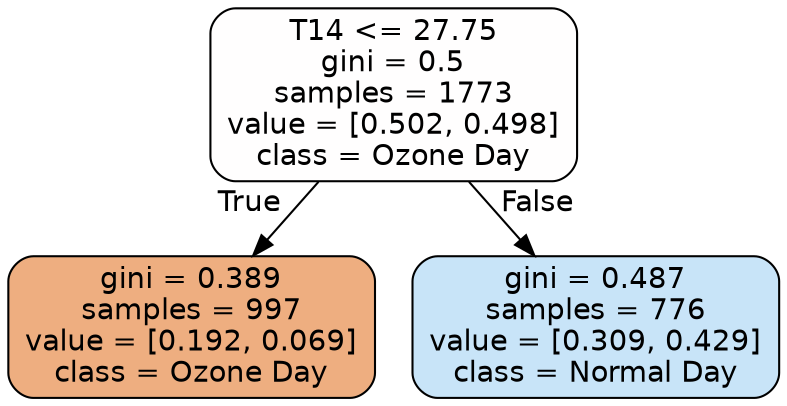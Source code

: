 digraph Tree {
node [shape=box, style="filled, rounded", color="black", fontname=helvetica] ;
edge [fontname=helvetica] ;
0 [label="T14 <= 27.75\ngini = 0.5\nsamples = 1773\nvalue = [0.502, 0.498]\nclass = Ozone Day", fillcolor="#fffefe"] ;
1 [label="gini = 0.389\nsamples = 997\nvalue = [0.192, 0.069]\nclass = Ozone Day", fillcolor="#eeae80"] ;
0 -> 1 [labeldistance=2.5, labelangle=45, headlabel="True"] ;
2 [label="gini = 0.487\nsamples = 776\nvalue = [0.309, 0.429]\nclass = Normal Day", fillcolor="#c8e4f8"] ;
0 -> 2 [labeldistance=2.5, labelangle=-45, headlabel="False"] ;
}